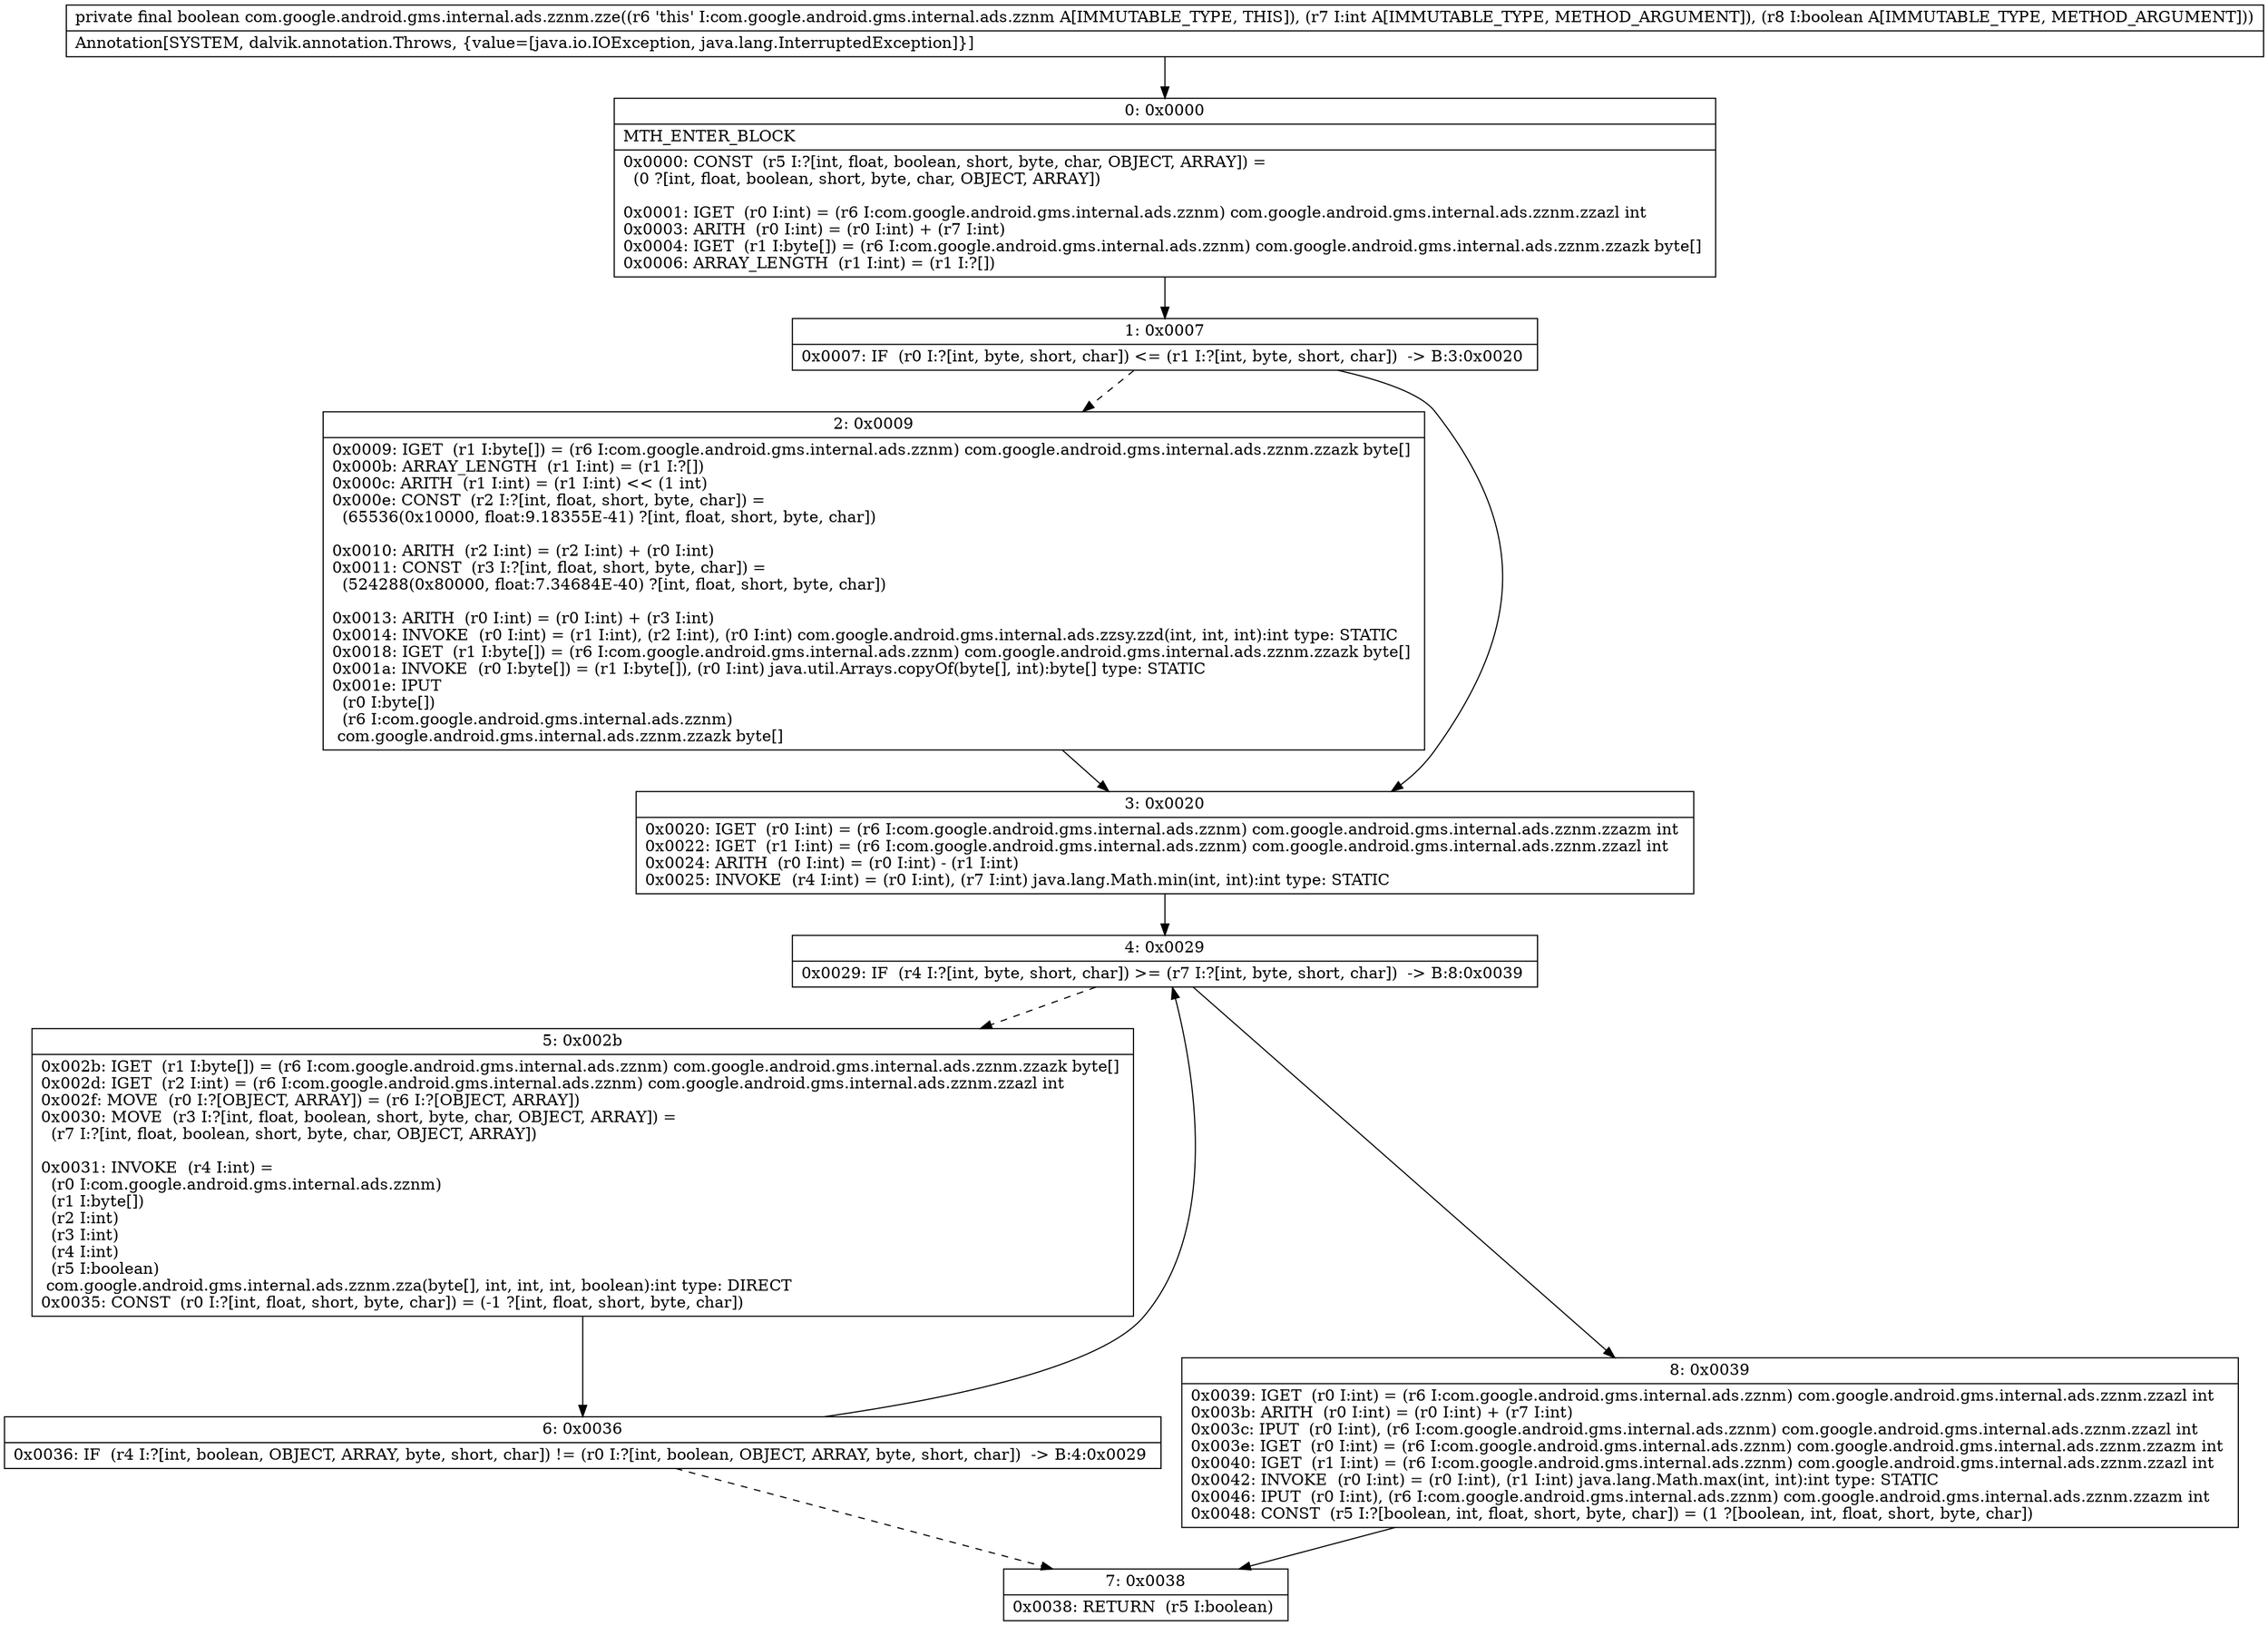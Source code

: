 digraph "CFG forcom.google.android.gms.internal.ads.zznm.zze(IZ)Z" {
Node_0 [shape=record,label="{0\:\ 0x0000|MTH_ENTER_BLOCK\l|0x0000: CONST  (r5 I:?[int, float, boolean, short, byte, char, OBJECT, ARRAY]) = \l  (0 ?[int, float, boolean, short, byte, char, OBJECT, ARRAY])\l \l0x0001: IGET  (r0 I:int) = (r6 I:com.google.android.gms.internal.ads.zznm) com.google.android.gms.internal.ads.zznm.zzazl int \l0x0003: ARITH  (r0 I:int) = (r0 I:int) + (r7 I:int) \l0x0004: IGET  (r1 I:byte[]) = (r6 I:com.google.android.gms.internal.ads.zznm) com.google.android.gms.internal.ads.zznm.zzazk byte[] \l0x0006: ARRAY_LENGTH  (r1 I:int) = (r1 I:?[]) \l}"];
Node_1 [shape=record,label="{1\:\ 0x0007|0x0007: IF  (r0 I:?[int, byte, short, char]) \<= (r1 I:?[int, byte, short, char])  \-\> B:3:0x0020 \l}"];
Node_2 [shape=record,label="{2\:\ 0x0009|0x0009: IGET  (r1 I:byte[]) = (r6 I:com.google.android.gms.internal.ads.zznm) com.google.android.gms.internal.ads.zznm.zzazk byte[] \l0x000b: ARRAY_LENGTH  (r1 I:int) = (r1 I:?[]) \l0x000c: ARITH  (r1 I:int) = (r1 I:int) \<\< (1 int) \l0x000e: CONST  (r2 I:?[int, float, short, byte, char]) = \l  (65536(0x10000, float:9.18355E\-41) ?[int, float, short, byte, char])\l \l0x0010: ARITH  (r2 I:int) = (r2 I:int) + (r0 I:int) \l0x0011: CONST  (r3 I:?[int, float, short, byte, char]) = \l  (524288(0x80000, float:7.34684E\-40) ?[int, float, short, byte, char])\l \l0x0013: ARITH  (r0 I:int) = (r0 I:int) + (r3 I:int) \l0x0014: INVOKE  (r0 I:int) = (r1 I:int), (r2 I:int), (r0 I:int) com.google.android.gms.internal.ads.zzsy.zzd(int, int, int):int type: STATIC \l0x0018: IGET  (r1 I:byte[]) = (r6 I:com.google.android.gms.internal.ads.zznm) com.google.android.gms.internal.ads.zznm.zzazk byte[] \l0x001a: INVOKE  (r0 I:byte[]) = (r1 I:byte[]), (r0 I:int) java.util.Arrays.copyOf(byte[], int):byte[] type: STATIC \l0x001e: IPUT  \l  (r0 I:byte[])\l  (r6 I:com.google.android.gms.internal.ads.zznm)\l com.google.android.gms.internal.ads.zznm.zzazk byte[] \l}"];
Node_3 [shape=record,label="{3\:\ 0x0020|0x0020: IGET  (r0 I:int) = (r6 I:com.google.android.gms.internal.ads.zznm) com.google.android.gms.internal.ads.zznm.zzazm int \l0x0022: IGET  (r1 I:int) = (r6 I:com.google.android.gms.internal.ads.zznm) com.google.android.gms.internal.ads.zznm.zzazl int \l0x0024: ARITH  (r0 I:int) = (r0 I:int) \- (r1 I:int) \l0x0025: INVOKE  (r4 I:int) = (r0 I:int), (r7 I:int) java.lang.Math.min(int, int):int type: STATIC \l}"];
Node_4 [shape=record,label="{4\:\ 0x0029|0x0029: IF  (r4 I:?[int, byte, short, char]) \>= (r7 I:?[int, byte, short, char])  \-\> B:8:0x0039 \l}"];
Node_5 [shape=record,label="{5\:\ 0x002b|0x002b: IGET  (r1 I:byte[]) = (r6 I:com.google.android.gms.internal.ads.zznm) com.google.android.gms.internal.ads.zznm.zzazk byte[] \l0x002d: IGET  (r2 I:int) = (r6 I:com.google.android.gms.internal.ads.zznm) com.google.android.gms.internal.ads.zznm.zzazl int \l0x002f: MOVE  (r0 I:?[OBJECT, ARRAY]) = (r6 I:?[OBJECT, ARRAY]) \l0x0030: MOVE  (r3 I:?[int, float, boolean, short, byte, char, OBJECT, ARRAY]) = \l  (r7 I:?[int, float, boolean, short, byte, char, OBJECT, ARRAY])\l \l0x0031: INVOKE  (r4 I:int) = \l  (r0 I:com.google.android.gms.internal.ads.zznm)\l  (r1 I:byte[])\l  (r2 I:int)\l  (r3 I:int)\l  (r4 I:int)\l  (r5 I:boolean)\l com.google.android.gms.internal.ads.zznm.zza(byte[], int, int, int, boolean):int type: DIRECT \l0x0035: CONST  (r0 I:?[int, float, short, byte, char]) = (\-1 ?[int, float, short, byte, char]) \l}"];
Node_6 [shape=record,label="{6\:\ 0x0036|0x0036: IF  (r4 I:?[int, boolean, OBJECT, ARRAY, byte, short, char]) != (r0 I:?[int, boolean, OBJECT, ARRAY, byte, short, char])  \-\> B:4:0x0029 \l}"];
Node_7 [shape=record,label="{7\:\ 0x0038|0x0038: RETURN  (r5 I:boolean) \l}"];
Node_8 [shape=record,label="{8\:\ 0x0039|0x0039: IGET  (r0 I:int) = (r6 I:com.google.android.gms.internal.ads.zznm) com.google.android.gms.internal.ads.zznm.zzazl int \l0x003b: ARITH  (r0 I:int) = (r0 I:int) + (r7 I:int) \l0x003c: IPUT  (r0 I:int), (r6 I:com.google.android.gms.internal.ads.zznm) com.google.android.gms.internal.ads.zznm.zzazl int \l0x003e: IGET  (r0 I:int) = (r6 I:com.google.android.gms.internal.ads.zznm) com.google.android.gms.internal.ads.zznm.zzazm int \l0x0040: IGET  (r1 I:int) = (r6 I:com.google.android.gms.internal.ads.zznm) com.google.android.gms.internal.ads.zznm.zzazl int \l0x0042: INVOKE  (r0 I:int) = (r0 I:int), (r1 I:int) java.lang.Math.max(int, int):int type: STATIC \l0x0046: IPUT  (r0 I:int), (r6 I:com.google.android.gms.internal.ads.zznm) com.google.android.gms.internal.ads.zznm.zzazm int \l0x0048: CONST  (r5 I:?[boolean, int, float, short, byte, char]) = (1 ?[boolean, int, float, short, byte, char]) \l}"];
MethodNode[shape=record,label="{private final boolean com.google.android.gms.internal.ads.zznm.zze((r6 'this' I:com.google.android.gms.internal.ads.zznm A[IMMUTABLE_TYPE, THIS]), (r7 I:int A[IMMUTABLE_TYPE, METHOD_ARGUMENT]), (r8 I:boolean A[IMMUTABLE_TYPE, METHOD_ARGUMENT]))  | Annotation[SYSTEM, dalvik.annotation.Throws, \{value=[java.io.IOException, java.lang.InterruptedException]\}]\l}"];
MethodNode -> Node_0;
Node_0 -> Node_1;
Node_1 -> Node_2[style=dashed];
Node_1 -> Node_3;
Node_2 -> Node_3;
Node_3 -> Node_4;
Node_4 -> Node_5[style=dashed];
Node_4 -> Node_8;
Node_5 -> Node_6;
Node_6 -> Node_4;
Node_6 -> Node_7[style=dashed];
Node_8 -> Node_7;
}

